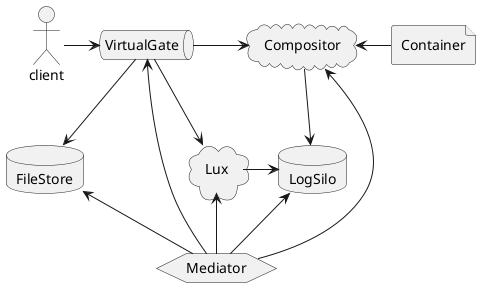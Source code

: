 @startuml roadmap

queue VirtualGate

cloud Lux

cloud Compositor
file Container

database LogSilo
database FileStore

hexagon Mediator

Actor client

Lux -[hidden]up-> Compositor

client -right-> VirtualGate
VirtualGate -right-> Lux
VirtualGate -right-> Compositor
VirtualGate -right-> FileStore
Lux -right-> LogSilo
Compositor -right-> LogSilo
Container -left-> Compositor

Mediator -up-> VirtualGate
Mediator -up-> Lux
Mediator -up-> Compositor
Mediator -up-> LogSilo
Mediator -up-> FileStore

@enduml